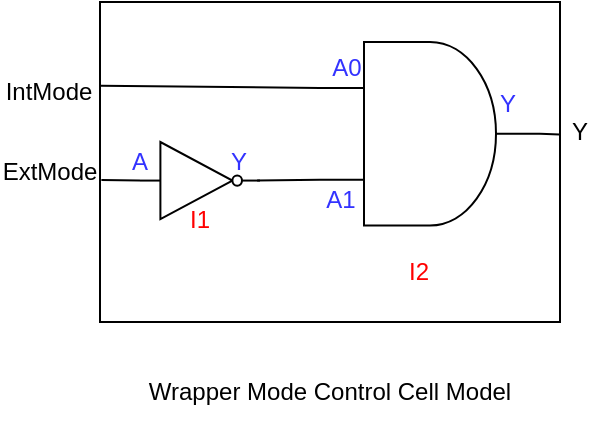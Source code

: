 <mxfile version="26.2.13">
  <diagram name="第 1 页" id="UoIRUA7l_Hbar6LB2g0O">
    <mxGraphModel dx="827" dy="444" grid="1" gridSize="10" guides="1" tooltips="1" connect="1" arrows="1" fold="1" page="1" pageScale="1" pageWidth="850" pageHeight="1100" math="0" shadow="0">
      <root>
        <mxCell id="0" />
        <mxCell id="1" parent="0" />
        <mxCell id="4lSAQnFJlguOhLbrMVPf-15" value="" style="rounded=0;whiteSpace=wrap;html=1;" vertex="1" parent="1">
          <mxGeometry x="260" y="550" width="230" height="160" as="geometry" />
        </mxCell>
        <mxCell id="4lSAQnFJlguOhLbrMVPf-2" value="" style="group" vertex="1" connectable="0" parent="1">
          <mxGeometry x="260" y="620" width="89" height="45" as="geometry" />
        </mxCell>
        <mxCell id="4lSAQnFJlguOhLbrMVPf-3" value="&lt;font style=&quot;color: rgb(51, 51, 255);&quot;&gt;A&lt;/font&gt;" style="text;html=1;align=center;verticalAlign=middle;whiteSpace=wrap;rounded=0;" vertex="1" parent="4lSAQnFJlguOhLbrMVPf-2">
          <mxGeometry x="10" width="20" height="20" as="geometry" />
        </mxCell>
        <mxCell id="4lSAQnFJlguOhLbrMVPf-4" value="" style="verticalLabelPosition=bottom;shadow=0;dashed=0;align=center;html=1;verticalAlign=top;shape=mxgraph.electrical.logic_gates.inverter_2" vertex="1" parent="4lSAQnFJlguOhLbrMVPf-2">
          <mxGeometry x="20" width="60" height="38.571" as="geometry" />
        </mxCell>
        <mxCell id="4lSAQnFJlguOhLbrMVPf-5" value="&lt;font style=&quot;color: rgb(255, 0, 0);&quot;&gt;I1&lt;/font&gt;" style="text;html=1;align=center;verticalAlign=middle;whiteSpace=wrap;rounded=0;" vertex="1" parent="4lSAQnFJlguOhLbrMVPf-2">
          <mxGeometry x="41" y="32.143" width="18" height="12.857" as="geometry" />
        </mxCell>
        <mxCell id="4lSAQnFJlguOhLbrMVPf-6" value="&lt;font style=&quot;color: rgb(51, 51, 255);&quot;&gt;Y&lt;/font&gt;" style="text;html=1;align=center;verticalAlign=middle;whiteSpace=wrap;rounded=0;" vertex="1" parent="4lSAQnFJlguOhLbrMVPf-2">
          <mxGeometry x="59" width="21" height="20" as="geometry" />
        </mxCell>
        <mxCell id="4lSAQnFJlguOhLbrMVPf-7" value="" style="group" vertex="1" connectable="0" parent="1">
          <mxGeometry x="370" y="570" width="110" height="130" as="geometry" />
        </mxCell>
        <mxCell id="4lSAQnFJlguOhLbrMVPf-8" value="&lt;font style=&quot;color: rgb(51, 51, 255);&quot;&gt;Y&lt;/font&gt;" style="text;html=1;align=center;verticalAlign=middle;whiteSpace=wrap;rounded=0;" vertex="1" parent="4lSAQnFJlguOhLbrMVPf-7">
          <mxGeometry x="88" y="21.898" width="12.1" height="18.77" as="geometry" />
        </mxCell>
        <mxCell id="4lSAQnFJlguOhLbrMVPf-9" value="" style="group" vertex="1" connectable="0" parent="4lSAQnFJlguOhLbrMVPf-7">
          <mxGeometry width="110.0" height="130.0" as="geometry" />
        </mxCell>
        <mxCell id="4lSAQnFJlguOhLbrMVPf-10" value="&lt;font style=&quot;color: rgb(51, 51, 255);&quot;&gt;A0&lt;/font&gt;" style="text;html=1;align=center;verticalAlign=middle;whiteSpace=wrap;rounded=0;" vertex="1" parent="4lSAQnFJlguOhLbrMVPf-9">
          <mxGeometry x="5.5" width="15.4" height="25.027" as="geometry" />
        </mxCell>
        <mxCell id="4lSAQnFJlguOhLbrMVPf-11" value="" style="verticalLabelPosition=bottom;shadow=0;dashed=0;align=center;html=1;verticalAlign=top;shape=mxgraph.electrical.logic_gates.logic_gate;operation=and;" vertex="1" parent="4lSAQnFJlguOhLbrMVPf-9">
          <mxGeometry width="110.0" height="91.765" as="geometry" />
        </mxCell>
        <mxCell id="4lSAQnFJlguOhLbrMVPf-12" value="&lt;font style=&quot;color: rgb(255, 0, 0);&quot;&gt;I2&lt;/font&gt;" style="text;html=1;align=center;verticalAlign=middle;whiteSpace=wrap;rounded=0;" vertex="1" parent="4lSAQnFJlguOhLbrMVPf-9">
          <mxGeometry x="33" y="99.412" width="33" height="30.588" as="geometry" />
        </mxCell>
        <mxCell id="4lSAQnFJlguOhLbrMVPf-13" value="&lt;font style=&quot;color: rgb(51, 51, 255);&quot;&gt;A1&lt;/font&gt;" style="text;html=1;align=center;verticalAlign=middle;whiteSpace=wrap;rounded=0;" vertex="1" parent="4lSAQnFJlguOhLbrMVPf-9">
          <mxGeometry y="66.734" width="20.9" height="25.027" as="geometry" />
        </mxCell>
        <mxCell id="4lSAQnFJlguOhLbrMVPf-14" value="" style="endArrow=none;html=1;rounded=0;exitX=0.976;exitY=0.5;exitDx=0;exitDy=0;exitPerimeter=0;entryX=0;entryY=0.75;entryDx=0;entryDy=0;entryPerimeter=0;" edge="1" parent="1" source="4lSAQnFJlguOhLbrMVPf-4" target="4lSAQnFJlguOhLbrMVPf-11">
          <mxGeometry width="50" height="50" relative="1" as="geometry">
            <mxPoint x="410" y="670" as="sourcePoint" />
            <mxPoint x="460" y="620" as="targetPoint" />
          </mxGeometry>
        </mxCell>
        <mxCell id="4lSAQnFJlguOhLbrMVPf-16" value="IntMode" style="text;html=1;align=center;verticalAlign=middle;whiteSpace=wrap;rounded=0;" vertex="1" parent="1">
          <mxGeometry x="210" y="580" width="49" height="30" as="geometry" />
        </mxCell>
        <mxCell id="4lSAQnFJlguOhLbrMVPf-17" value="ExtMode" style="text;html=1;align=center;verticalAlign=middle;whiteSpace=wrap;rounded=0;" vertex="1" parent="1">
          <mxGeometry x="210" y="620" width="50" height="30" as="geometry" />
        </mxCell>
        <mxCell id="4lSAQnFJlguOhLbrMVPf-18" value="Y" style="text;html=1;align=center;verticalAlign=middle;whiteSpace=wrap;rounded=0;" vertex="1" parent="1">
          <mxGeometry x="490" y="600" width="20" height="30" as="geometry" />
        </mxCell>
        <mxCell id="4lSAQnFJlguOhLbrMVPf-19" value="" style="endArrow=none;html=1;rounded=0;entryX=0;entryY=0.25;entryDx=0;entryDy=0;entryPerimeter=0;exitX=0.001;exitY=0.262;exitDx=0;exitDy=0;exitPerimeter=0;" edge="1" parent="1" source="4lSAQnFJlguOhLbrMVPf-15" target="4lSAQnFJlguOhLbrMVPf-11">
          <mxGeometry width="50" height="50" relative="1" as="geometry">
            <mxPoint x="210" y="650" as="sourcePoint" />
            <mxPoint x="260" y="600" as="targetPoint" />
          </mxGeometry>
        </mxCell>
        <mxCell id="4lSAQnFJlguOhLbrMVPf-20" value="" style="endArrow=none;html=1;rounded=0;entryX=0;entryY=0.5;entryDx=0;entryDy=0;entryPerimeter=0;exitX=0.003;exitY=0.556;exitDx=0;exitDy=0;exitPerimeter=0;" edge="1" parent="1" source="4lSAQnFJlguOhLbrMVPf-15" target="4lSAQnFJlguOhLbrMVPf-4">
          <mxGeometry width="50" height="50" relative="1" as="geometry">
            <mxPoint x="210" y="650" as="sourcePoint" />
            <mxPoint x="260" y="600" as="targetPoint" />
          </mxGeometry>
        </mxCell>
        <mxCell id="4lSAQnFJlguOhLbrMVPf-21" value="" style="endArrow=none;html=1;rounded=0;exitX=1;exitY=0.5;exitDx=0;exitDy=0;exitPerimeter=0;entryX=0.999;entryY=0.414;entryDx=0;entryDy=0;entryPerimeter=0;" edge="1" parent="1" source="4lSAQnFJlguOhLbrMVPf-11" target="4lSAQnFJlguOhLbrMVPf-15">
          <mxGeometry width="50" height="50" relative="1" as="geometry">
            <mxPoint x="460" y="660" as="sourcePoint" />
            <mxPoint x="510" y="610" as="targetPoint" />
          </mxGeometry>
        </mxCell>
        <mxCell id="4lSAQnFJlguOhLbrMVPf-22" value="Wrapper Mode Control Cell Model" style="text;html=1;align=center;verticalAlign=middle;whiteSpace=wrap;rounded=0;" vertex="1" parent="1">
          <mxGeometry x="280" y="730" width="190" height="30" as="geometry" />
        </mxCell>
      </root>
    </mxGraphModel>
  </diagram>
</mxfile>
